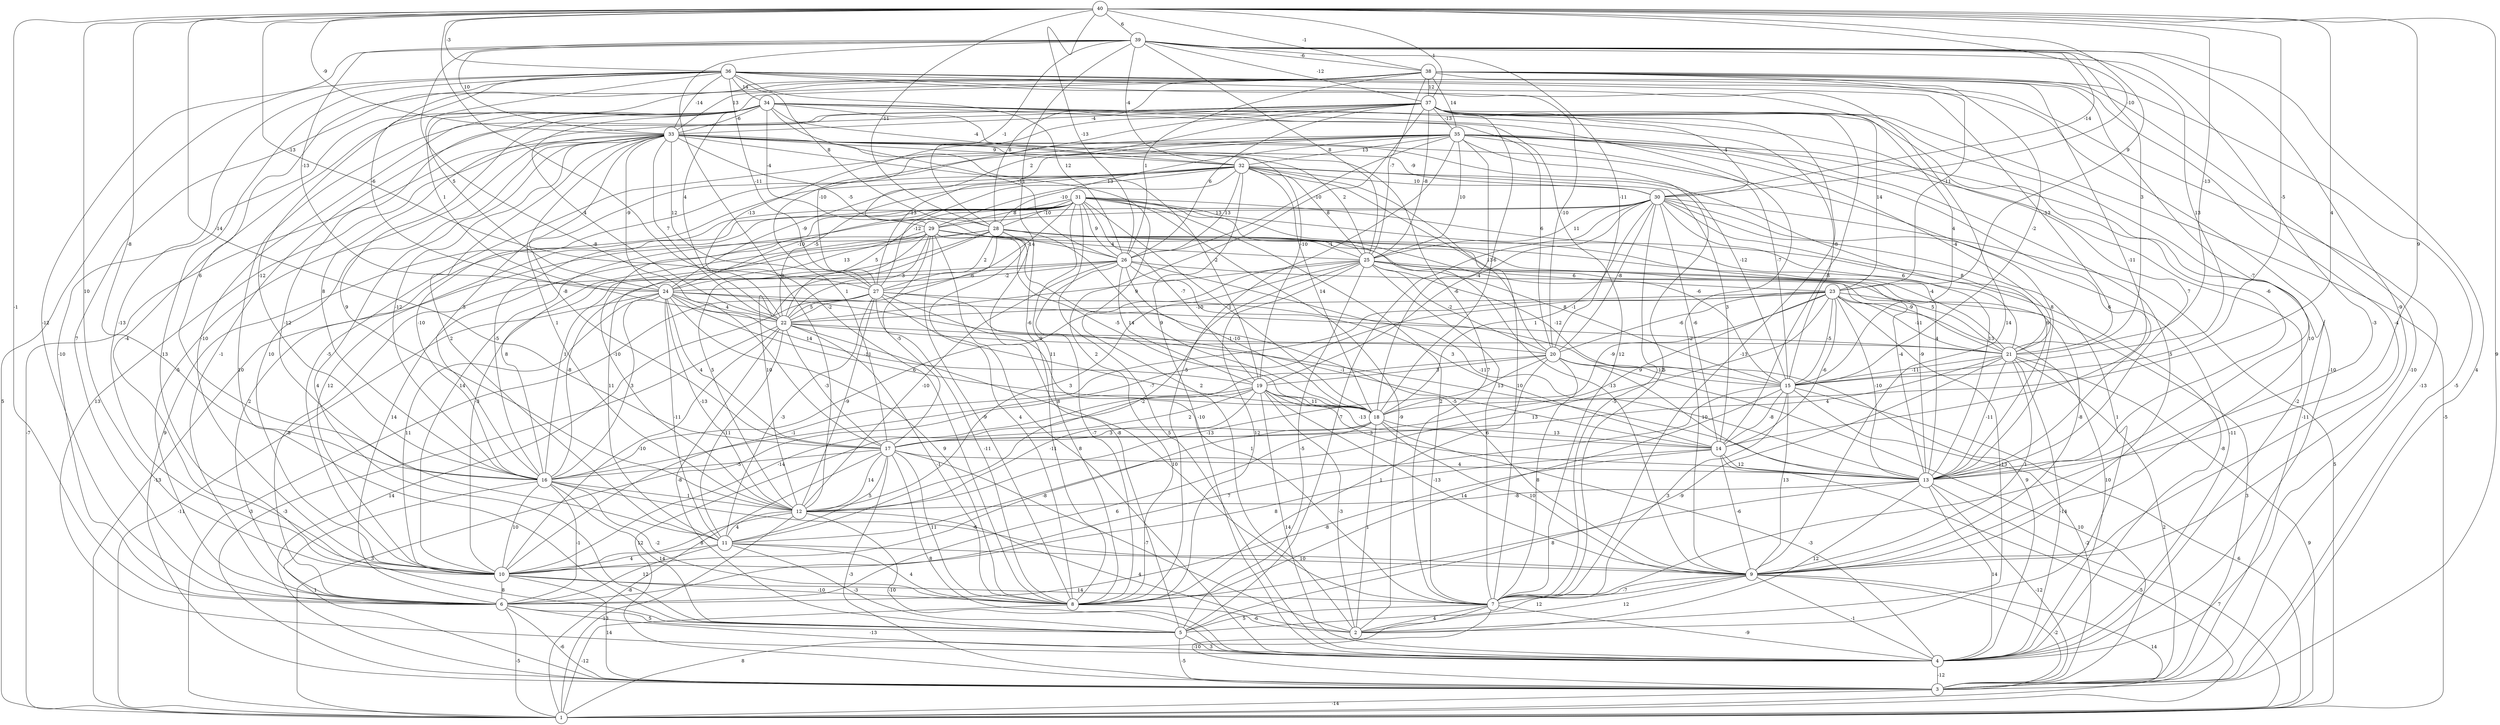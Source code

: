graph { 
	 fontname="Helvetica,Arial,sans-serif" 
	 node [shape = circle]; 
	 40 -- 3 [label = "9"];
	 40 -- 6 [label = "-1"];
	 40 -- 8 [label = "-2"];
	 40 -- 10 [label = "10"];
	 40 -- 13 [label = "9"];
	 40 -- 15 [label = "-5"];
	 40 -- 16 [label = "-8"];
	 40 -- 17 [label = "-14"];
	 40 -- 18 [label = "4"];
	 40 -- 21 [label = "-13"];
	 40 -- 23 [label = "9"];
	 40 -- 26 [label = "-13"];
	 40 -- 27 [label = "-13"];
	 40 -- 28 [label = "-11"];
	 40 -- 30 [label = "-10"];
	 40 -- 33 [label = "-9"];
	 40 -- 36 [label = "-3"];
	 40 -- 37 [label = "1"];
	 40 -- 38 [label = "-1"];
	 40 -- 39 [label = "6"];
	 39 -- 3 [label = "4"];
	 39 -- 6 [label = "-12"];
	 39 -- 7 [label = "-3"];
	 39 -- 8 [label = "-6"];
	 39 -- 9 [label = "-9"];
	 39 -- 12 [label = "-2"];
	 39 -- 15 [label = "13"];
	 39 -- 17 [label = "-8"];
	 39 -- 20 [label = "-11"];
	 39 -- 21 [label = "3"];
	 39 -- 24 [label = "-13"];
	 39 -- 25 [label = "8"];
	 39 -- 28 [label = "-1"];
	 39 -- 30 [label = "-14"];
	 39 -- 32 [label = "-4"];
	 39 -- 33 [label = "10"];
	 39 -- 37 [label = "-12"];
	 39 -- 38 [label = "-6"];
	 38 -- 3 [label = "-5"];
	 38 -- 4 [label = "-10"];
	 38 -- 6 [label = "7"];
	 38 -- 9 [label = "-4"];
	 38 -- 13 [label = "-7"];
	 38 -- 14 [label = "-11"];
	 38 -- 15 [label = "-2"];
	 38 -- 16 [label = "-12"];
	 38 -- 22 [label = "4"];
	 38 -- 23 [label = "-11"];
	 38 -- 24 [label = "5"];
	 38 -- 25 [label = "-7"];
	 38 -- 26 [label = "1"];
	 38 -- 28 [label = "8"];
	 38 -- 33 [label = "13"];
	 38 -- 35 [label = "14"];
	 38 -- 37 [label = "12"];
	 37 -- 1 [label = "-5"];
	 37 -- 6 [label = "-1"];
	 37 -- 7 [label = "-13"];
	 37 -- 8 [label = "2"];
	 37 -- 9 [label = "10"];
	 37 -- 10 [label = "-10"];
	 37 -- 13 [label = "-6"];
	 37 -- 14 [label = "-8"];
	 37 -- 16 [label = "8"];
	 37 -- 18 [label = "6"];
	 37 -- 22 [label = "-13"];
	 37 -- 23 [label = "14"];
	 37 -- 25 [label = "-8"];
	 37 -- 26 [label = "6"];
	 37 -- 27 [label = "-10"];
	 37 -- 29 [label = "2"];
	 37 -- 30 [label = "-4"];
	 37 -- 33 [label = "-4"];
	 37 -- 35 [label = "-13"];
	 36 -- 1 [label = "5"];
	 36 -- 3 [label = "-13"];
	 36 -- 4 [label = "-10"];
	 36 -- 5 [label = "13"];
	 36 -- 9 [label = "14"];
	 36 -- 10 [label = "-13"];
	 36 -- 15 [label = "4"];
	 36 -- 16 [label = "6"];
	 36 -- 20 [label = "-10"];
	 36 -- 21 [label = "-13"];
	 36 -- 22 [label = "1"];
	 36 -- 24 [label = "-6"];
	 36 -- 26 [label = "12"];
	 36 -- 27 [label = "-11"];
	 36 -- 28 [label = "8"];
	 36 -- 33 [label = "-14"];
	 36 -- 34 [label = "14"];
	 35 -- 3 [label = "-11"];
	 35 -- 4 [label = "-2"];
	 35 -- 7 [label = "5"];
	 35 -- 8 [label = "-5"];
	 35 -- 9 [label = "5"];
	 35 -- 10 [label = "-5"];
	 35 -- 13 [label = "6"];
	 35 -- 15 [label = "-7"];
	 35 -- 16 [label = "5"];
	 35 -- 17 [label = "1"];
	 35 -- 18 [label = "-4"];
	 35 -- 21 [label = "-4"];
	 35 -- 25 [label = "10"];
	 35 -- 26 [label = "-10"];
	 35 -- 27 [label = "13"];
	 35 -- 28 [label = "13"];
	 35 -- 32 [label = "13"];
	 34 -- 5 [label = "10"];
	 34 -- 6 [label = "-10"];
	 34 -- 7 [label = "12"];
	 34 -- 9 [label = "-2"];
	 34 -- 10 [label = "-4"];
	 34 -- 11 [label = "-12"];
	 34 -- 12 [label = "9"];
	 34 -- 13 [label = "7"];
	 34 -- 15 [label = "-8"];
	 34 -- 19 [label = "-10"];
	 34 -- 20 [label = "6"];
	 34 -- 22 [label = "4"];
	 34 -- 26 [label = "-11"];
	 34 -- 29 [label = "-4"];
	 34 -- 32 [label = "-4"];
	 34 -- 33 [label = "-6"];
	 33 -- 1 [label = "-7"];
	 33 -- 2 [label = "2"];
	 33 -- 4 [label = "13"];
	 33 -- 5 [label = "4"];
	 33 -- 6 [label = "-5"];
	 33 -- 7 [label = "7"];
	 33 -- 10 [label = "10"];
	 33 -- 11 [label = "2"];
	 33 -- 12 [label = "1"];
	 33 -- 13 [label = "8"];
	 33 -- 15 [label = "-12"];
	 33 -- 16 [label = "-12"];
	 33 -- 17 [label = "-8"];
	 33 -- 19 [label = "-2"];
	 33 -- 22 [label = "7"];
	 33 -- 24 [label = "-9"];
	 33 -- 25 [label = "2"];
	 33 -- 26 [label = "-5"];
	 33 -- 27 [label = "12"];
	 33 -- 30 [label = "-9"];
	 33 -- 32 [label = "9"];
	 32 -- 3 [label = "9"];
	 32 -- 4 [label = "-10"];
	 32 -- 7 [label = "10"];
	 32 -- 13 [label = "9"];
	 32 -- 14 [label = "3"];
	 32 -- 16 [label = "-10"];
	 32 -- 18 [label = "14"];
	 32 -- 20 [label = "13"];
	 32 -- 22 [label = "-5"];
	 32 -- 24 [label = "-9"];
	 32 -- 25 [label = "8"];
	 32 -- 26 [label = "13"];
	 32 -- 27 [label = "-12"];
	 32 -- 29 [label = "-10"];
	 32 -- 30 [label = "10"];
	 31 -- 2 [label = "-9"];
	 31 -- 4 [label = "5"];
	 31 -- 6 [label = "2"];
	 31 -- 7 [label = "2"];
	 31 -- 8 [label = "8"];
	 31 -- 9 [label = "-13"];
	 31 -- 10 [label = "12"];
	 31 -- 12 [label = "-10"];
	 31 -- 13 [label = "4"];
	 31 -- 15 [label = "-6"];
	 31 -- 16 [label = "-5"];
	 31 -- 18 [label = "1"];
	 31 -- 19 [label = "-7"];
	 31 -- 21 [label = "6"];
	 31 -- 22 [label = "5"];
	 31 -- 24 [label = "-10"];
	 31 -- 26 [label = "9"];
	 31 -- 27 [label = "-14"];
	 31 -- 28 [label = "-10"];
	 31 -- 29 [label = "8"];
	 30 -- 1 [label = "5"];
	 30 -- 2 [label = "1"];
	 30 -- 4 [label = "-11"];
	 30 -- 5 [label = "-7"];
	 30 -- 7 [label = "-5"];
	 30 -- 10 [label = "14"];
	 30 -- 13 [label = "13"];
	 30 -- 14 [label = "-6"];
	 30 -- 18 [label = "-1"];
	 30 -- 19 [label = "-6"];
	 30 -- 20 [label = "-8"];
	 30 -- 21 [label = "8"];
	 30 -- 25 [label = "11"];
	 30 -- 29 [label = "13"];
	 29 -- 1 [label = "-13"];
	 29 -- 4 [label = "8"];
	 29 -- 8 [label = "-9"];
	 29 -- 9 [label = "-5"];
	 29 -- 11 [label = "11"];
	 29 -- 12 [label = "5"];
	 29 -- 13 [label = "-4"];
	 29 -- 16 [label = "8"];
	 29 -- 17 [label = "-5"];
	 29 -- 18 [label = "-5"];
	 29 -- 21 [label = "-4"];
	 29 -- 22 [label = "3"];
	 29 -- 24 [label = "13"];
	 29 -- 25 [label = "4"];
	 28 -- 4 [label = "-8"];
	 28 -- 5 [label = "-8"];
	 28 -- 6 [label = "14"];
	 28 -- 8 [label = "4"];
	 28 -- 10 [label = "-3"];
	 28 -- 12 [label = "10"];
	 28 -- 13 [label = "-9"];
	 28 -- 15 [label = "8"];
	 28 -- 16 [label = "1"];
	 28 -- 18 [label = "9"];
	 28 -- 22 [label = "-6"];
	 28 -- 25 [label = "-1"];
	 28 -- 27 [label = "2"];
	 27 -- 1 [label = "-3"];
	 27 -- 3 [label = "14"];
	 27 -- 4 [label = "9"];
	 27 -- 7 [label = "1"];
	 27 -- 8 [label = "-11"];
	 27 -- 11 [label = "-3"];
	 27 -- 12 [label = "-9"];
	 27 -- 14 [label = "-1"];
	 27 -- 18 [label = "11"];
	 27 -- 22 [label = "5"];
	 26 -- 6 [label = "-8"];
	 26 -- 8 [label = "-7"];
	 26 -- 12 [label = "-10"];
	 26 -- 13 [label = "-11"];
	 26 -- 14 [label = "3"];
	 26 -- 16 [label = "-8"];
	 26 -- 18 [label = "-10"];
	 26 -- 19 [label = "14"];
	 26 -- 21 [label = "-9"];
	 26 -- 24 [label = "-2"];
	 25 -- 5 [label = "-5"];
	 25 -- 7 [label = "6"];
	 25 -- 8 [label = "12"];
	 25 -- 9 [label = "-8"];
	 25 -- 11 [label = "-2"];
	 25 -- 12 [label = "3"];
	 25 -- 15 [label = "-12"];
	 25 -- 16 [label = "6"];
	 25 -- 20 [label = "-2"];
	 25 -- 21 [label = "5"];
	 25 -- 22 [label = "9"];
	 25 -- 23 [label = "6"];
	 24 -- 1 [label = "-11"];
	 24 -- 8 [label = "9"];
	 24 -- 10 [label = "11"];
	 24 -- 11 [label = "-11"];
	 24 -- 12 [label = "-13"];
	 24 -- 13 [label = "13"];
	 24 -- 16 [label = "3"];
	 24 -- 17 [label = "4"];
	 24 -- 18 [label = "-11"];
	 24 -- 19 [label = "14"];
	 24 -- 21 [label = "1"];
	 24 -- 22 [label = "4"];
	 23 -- 2 [label = "-13"];
	 23 -- 3 [label = "3"];
	 23 -- 4 [label = "10"];
	 23 -- 10 [label = "-1"];
	 23 -- 11 [label = "13"];
	 23 -- 13 [label = "-10"];
	 23 -- 14 [label = "-6"];
	 23 -- 15 [label = "-5"];
	 23 -- 16 [label = "-7"];
	 23 -- 17 [label = "9"];
	 23 -- 18 [label = "-9"];
	 23 -- 20 [label = "-6"];
	 23 -- 21 [label = "-11"];
	 23 -- 22 [label = "-10"];
	 22 -- 3 [label = "-3"];
	 22 -- 5 [label = "-8"];
	 22 -- 7 [label = "10"];
	 22 -- 8 [label = "-1"];
	 22 -- 10 [label = "-10"];
	 22 -- 11 [label = "-11"];
	 22 -- 17 [label = "-3"];
	 22 -- 20 [label = "9"];
	 22 -- 21 [label = "-1"];
	 21 -- 1 [label = "9"];
	 21 -- 3 [label = "2"];
	 21 -- 4 [label = "-14"];
	 21 -- 5 [label = "-9"];
	 21 -- 9 [label = "1"];
	 21 -- 13 [label = "-11"];
	 21 -- 15 [label = "-11"];
	 21 -- 17 [label = "4"];
	 20 -- 3 [label = "10"];
	 20 -- 7 [label = "8"];
	 20 -- 8 [label = "1"];
	 20 -- 10 [label = "-14"];
	 20 -- 12 [label = "-13"];
	 20 -- 13 [label = "10"];
	 20 -- 15 [label = "12"];
	 20 -- 19 [label = "3"];
	 19 -- 1 [label = "3"];
	 19 -- 2 [label = "-3"];
	 19 -- 3 [label = "12"];
	 19 -- 4 [label = "14"];
	 19 -- 9 [label = "-13"];
	 19 -- 12 [label = "-11"];
	 19 -- 13 [label = "3"];
	 19 -- 14 [label = "-13"];
	 19 -- 17 [label = "2"];
	 19 -- 18 [label = "11"];
	 18 -- 2 [label = "1"];
	 18 -- 4 [label = "-3"];
	 18 -- 6 [label = "6"];
	 18 -- 9 [label = "10"];
	 18 -- 10 [label = "-8"];
	 18 -- 14 [label = "13"];
	 18 -- 17 [label = "3"];
	 17 -- 1 [label = "-8"];
	 17 -- 2 [label = "-7"];
	 17 -- 3 [label = "-3"];
	 17 -- 4 [label = "8"];
	 17 -- 8 [label = "11"];
	 17 -- 11 [label = "5"];
	 17 -- 12 [label = "14"];
	 17 -- 13 [label = "4"];
	 17 -- 16 [label = "-5"];
	 16 -- 3 [label = "1"];
	 16 -- 5 [label = "14"];
	 16 -- 6 [label = "-1"];
	 16 -- 8 [label = "-2"];
	 16 -- 9 [label = "-6"];
	 16 -- 10 [label = "10"];
	 16 -- 12 [label = "1"];
	 15 -- 1 [label = "6"];
	 15 -- 3 [label = "-2"];
	 15 -- 6 [label = "7"];
	 15 -- 7 [label = "3"];
	 15 -- 8 [label = "14"];
	 15 -- 9 [label = "13"];
	 15 -- 14 [label = "-8"];
	 14 -- 1 [label = "-5"];
	 14 -- 6 [label = "-8"];
	 14 -- 9 [label = "-6"];
	 14 -- 10 [label = "8"];
	 14 -- 13 [label = "12"];
	 13 -- 1 [label = "7"];
	 13 -- 2 [label = "12"];
	 13 -- 3 [label = "-12"];
	 13 -- 4 [label = "14"];
	 13 -- 8 [label = "8"];
	 13 -- 12 [label = "-8"];
	 12 -- 1 [label = "-13"];
	 12 -- 2 [label = "4"];
	 12 -- 4 [label = "-10"];
	 12 -- 10 [label = "8"];
	 12 -- 11 [label = "4"];
	 11 -- 5 [label = "-3"];
	 11 -- 6 [label = "12"];
	 11 -- 8 [label = "4"];
	 11 -- 9 [label = "10"];
	 11 -- 10 [label = "4"];
	 10 -- 3 [label = "14"];
	 10 -- 6 [label = "8"];
	 10 -- 7 [label = "14"];
	 10 -- 8 [label = "-10"];
	 9 -- 1 [label = "14"];
	 9 -- 2 [label = "12"];
	 9 -- 3 [label = "-2"];
	 9 -- 4 [label = "-1"];
	 9 -- 5 [label = "12"];
	 9 -- 7 [label = "-7"];
	 8 -- 1 [label = "-12"];
	 8 -- 2 [label = "-6"];
	 7 -- 1 [label = "8"];
	 7 -- 2 [label = "4"];
	 7 -- 3 [label = "-10"];
	 7 -- 4 [label = "-9"];
	 7 -- 5 [label = "5"];
	 6 -- 1 [label = "-5"];
	 6 -- 3 [label = "-6"];
	 6 -- 4 [label = "-13"];
	 6 -- 5 [label = "5"];
	 5 -- 3 [label = "-5"];
	 5 -- 4 [label = "3"];
	 4 -- 3 [label = "-12"];
	 3 -- 1 [label = "-14"];
	 1;
	 2;
	 3;
	 4;
	 5;
	 6;
	 7;
	 8;
	 9;
	 10;
	 11;
	 12;
	 13;
	 14;
	 15;
	 16;
	 17;
	 18;
	 19;
	 20;
	 21;
	 22;
	 23;
	 24;
	 25;
	 26;
	 27;
	 28;
	 29;
	 30;
	 31;
	 32;
	 33;
	 34;
	 35;
	 36;
	 37;
	 38;
	 39;
	 40;
}
